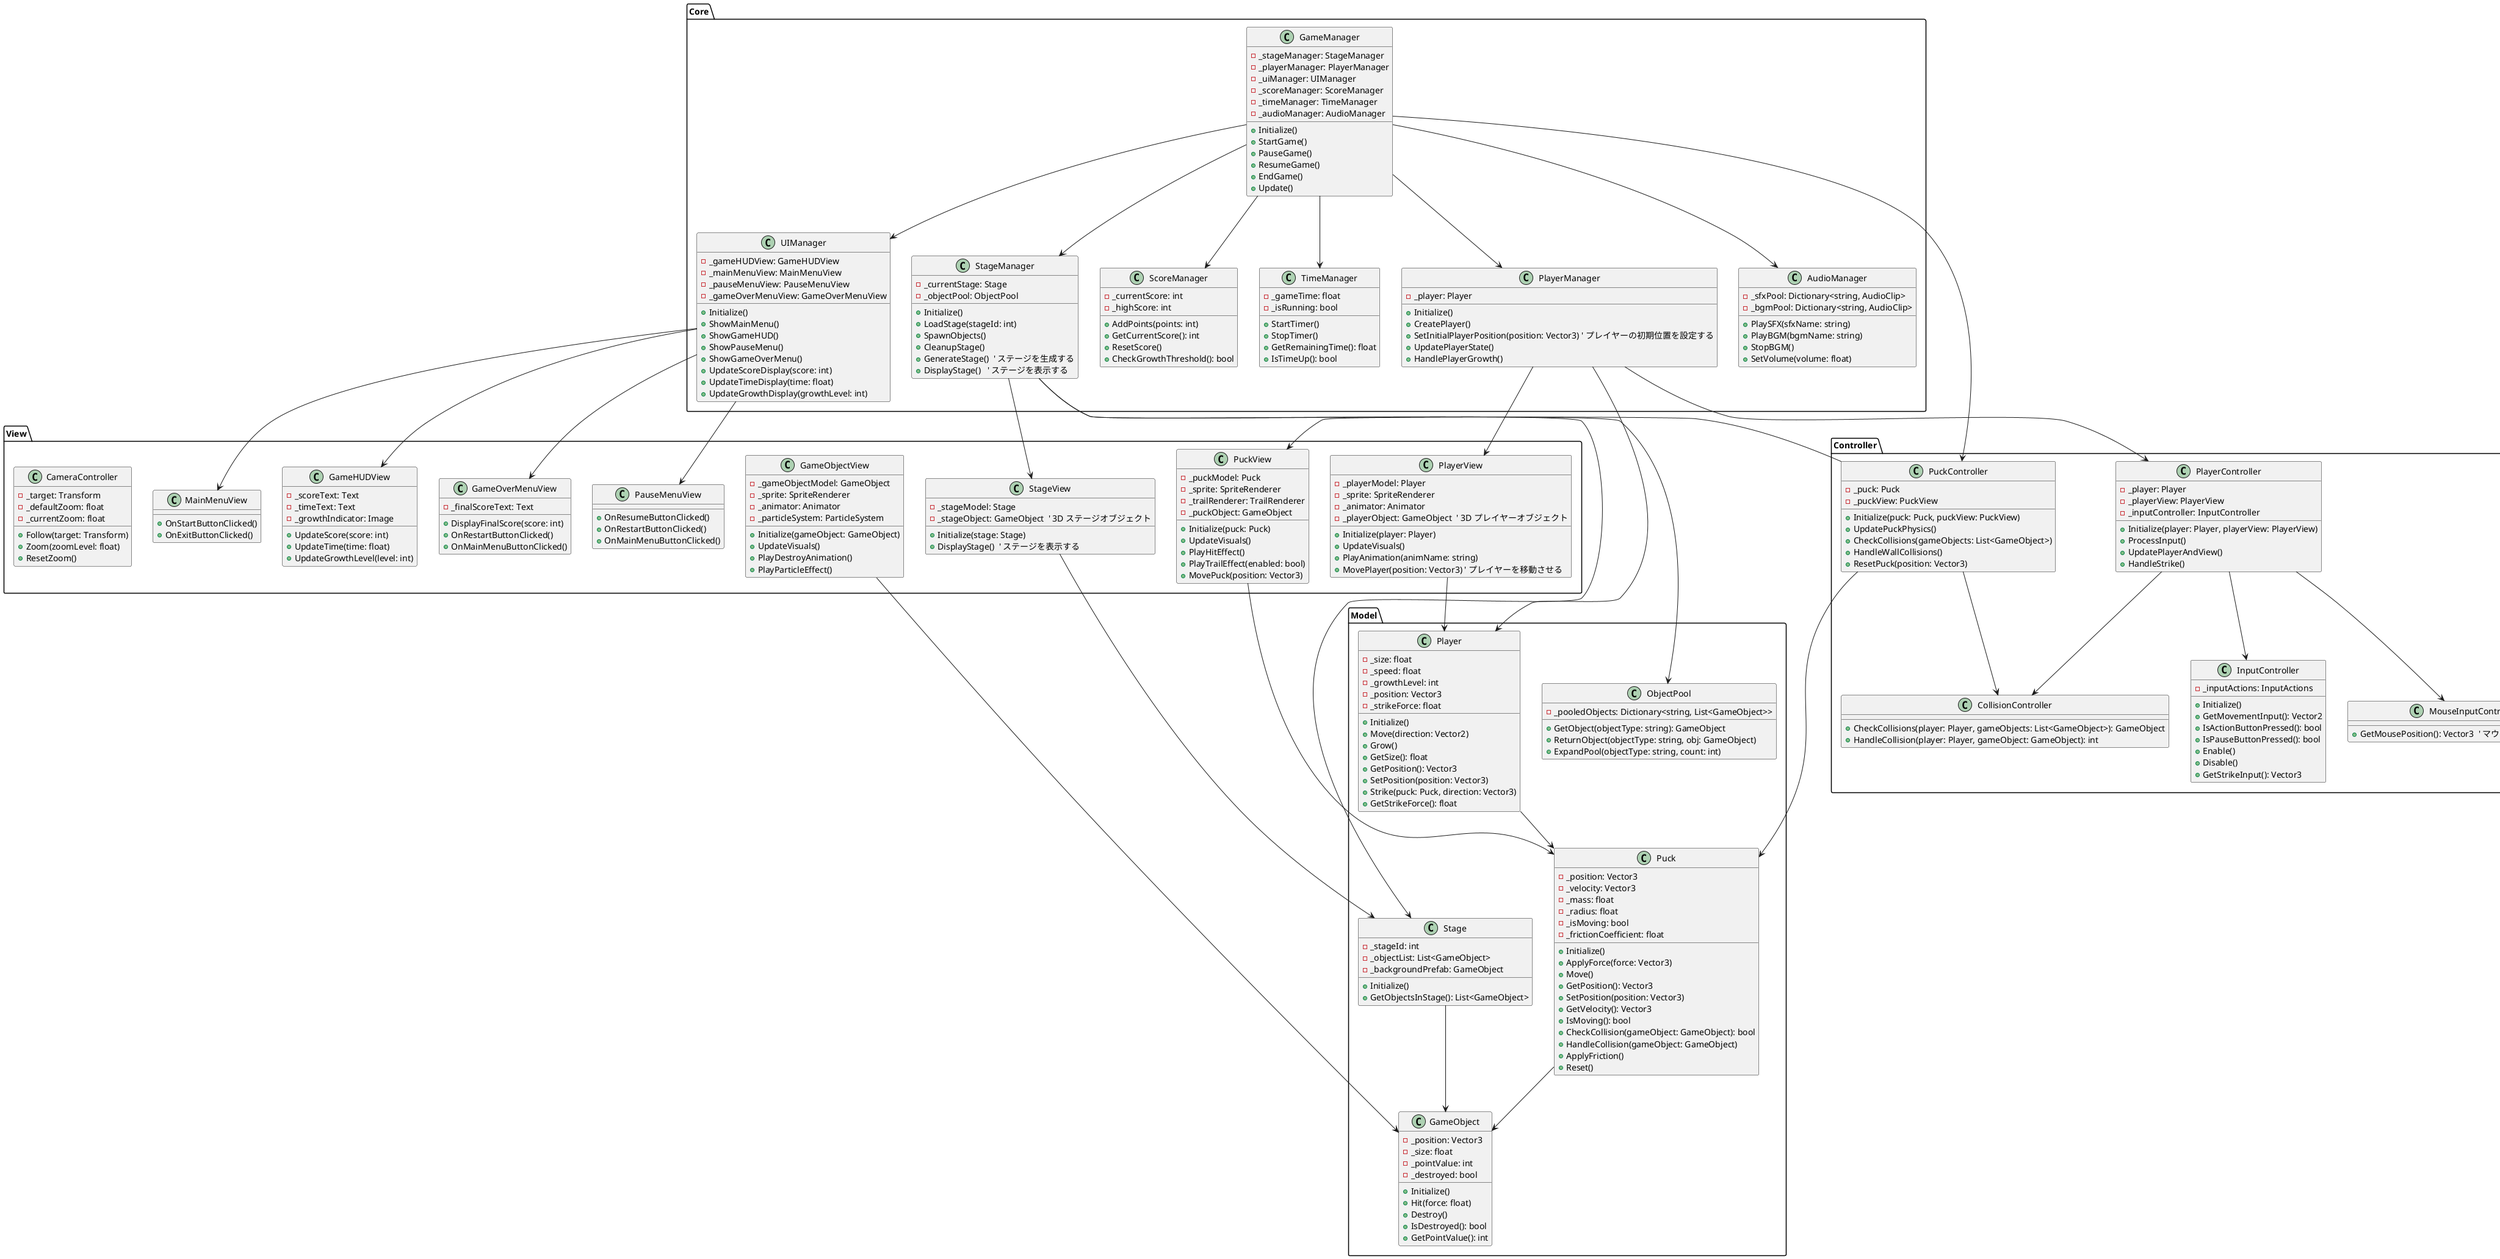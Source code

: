@startuml HockeyGameArchitecture

package "Core" {
  class GameManager {
    - _stageManager: StageManager
    - _playerManager: PlayerManager
    - _uiManager: UIManager
    - _scoreManager: ScoreManager
    - _timeManager: TimeManager
    - _audioManager: AudioManager
    + Initialize()
    + StartGame()
    + PauseGame()
    + ResumeGame()
    + EndGame()
    + Update()
  }

  class StageManager {
    - _currentStage: Stage
    - _objectPool: ObjectPool
    + Initialize()
    + LoadStage(stageId: int)
    + SpawnObjects()
    + CleanupStage()
    + GenerateStage()  ' ステージを生成する
    + DisplayStage()   ' ステージを表示する
  }

  class PlayerManager {
    - _player: Player
    + Initialize()
    + CreatePlayer()
    + SetInitialPlayerPosition(position: Vector3) ' プレイヤーの初期位置を設定する
    + UpdatePlayerState()
    + HandlePlayerGrowth()
  }

  class ScoreManager {
    - _currentScore: int
    - _highScore: int
    + AddPoints(points: int)
    + GetCurrentScore(): int
    + ResetScore()
    + CheckGrowthThreshold(): bool
  }

  class TimeManager {
    - _gameTime: float
    - _isRunning: bool
    + StartTimer()
    + StopTimer()
    + GetRemainingTime(): float
    + IsTimeUp(): bool
  }

  class UIManager {
    - _gameHUDView: GameHUDView
    - _mainMenuView: MainMenuView
    - _pauseMenuView: PauseMenuView
    - _gameOverMenuView: GameOverMenuView
    + Initialize()
    + ShowMainMenu()
    + ShowGameHUD()
    + ShowPauseMenu()
    + ShowGameOverMenu()
    + UpdateScoreDisplay(score: int)
    + UpdateTimeDisplay(time: float)
    + UpdateGrowthDisplay(growthLevel: int)
  }
  
  class AudioManager {
    - _sfxPool: Dictionary<string, AudioClip>
    - _bgmPool: Dictionary<string, AudioClip>
    + PlaySFX(sfxName: string)
    + PlayBGM(bgmName: string)
    + StopBGM()
    + SetVolume(volume: float)
  }
}

package "Model" {
  class Player {
    - _size: float
    - _speed: float
    - _growthLevel: int
    - _position: Vector3
    - _strikeForce: float
    + Initialize()
    + Move(direction: Vector2)
    + Grow()
    + GetSize(): float
    + GetPosition(): Vector3
    + SetPosition(position: Vector3)
    + Strike(puck: Puck, direction: Vector3)
    + GetStrikeForce(): float
  }

  class Stage {
    - _stageId: int
    - _objectList: List<GameObject>
    - _backgroundPrefab: GameObject
    + Initialize()
    + GetObjectsInStage(): List<GameObject>
  }

  class GameObject {
    - _position: Vector3
    - _size: float
    - _pointValue: int
    - _destroyed: bool
    + Initialize()
    + Hit(force: float)
    + Destroy()
    + IsDestroyed(): bool
    + GetPointValue(): int
  }

  class ObjectPool {
    - _pooledObjects: Dictionary<string, List<GameObject>>
    + GetObject(objectType: string): GameObject
    + ReturnObject(objectType: string, obj: GameObject)
    + ExpandPool(objectType: string, count: int)
  }

  class Puck {
    - _position: Vector3
    - _velocity: Vector3
    - _mass: float
    - _radius: float
    - _isMoving: bool
    - _frictionCoefficient: float
    + Initialize()
    + ApplyForce(force: Vector3)
    + Move()
    + GetPosition(): Vector3
    + SetPosition(position: Vector3)
    + GetVelocity(): Vector3
    + IsMoving(): bool
    + CheckCollision(gameObject: GameObject): bool
    + HandleCollision(gameObject: GameObject)
    + ApplyFriction()
    + Reset()
  }
}

package "View" {
  class PlayerView {
    - _playerModel: Player
    - _sprite: SpriteRenderer
    - _animator: Animator
    - _playerObject: GameObject  ' 3D プレイヤーオブジェクト
    + Initialize(player: Player)
    + UpdateVisuals()
    + PlayAnimation(animName: string)
    + MovePlayer(position: Vector3) ' プレイヤーを移動させる
  }

  class GameObjectView {
    - _gameObjectModel: GameObject
    - _sprite: SpriteRenderer
    - _animator: Animator
    - _particleSystem: ParticleSystem
    + Initialize(gameObject: GameObject)
    + UpdateVisuals()
    + PlayDestroyAnimation()
    + PlayParticleEffect()
  }

  class PuckView {
    - _puckModel: Puck
    - _sprite: SpriteRenderer
    - _trailRenderer: TrailRenderer
    - _puckObject: GameObject
    + Initialize(puck: Puck)
    + UpdateVisuals()
    + PlayHitEffect()
    + PlayTrailEffect(enabled: bool)
    + MovePuck(position: Vector3)
  }

  class GameHUDView {
    - _scoreText: Text
    - _timeText: Text
    - _growthIndicator: Image
    + UpdateScore(score: int)
    + UpdateTime(time: float)
    + UpdateGrowthLevel(level: int)
  }

  class MainMenuView {
    + OnStartButtonClicked()
    + OnExitButtonClicked()
  }

  class PauseMenuView {
    + OnResumeButtonClicked()
    + OnRestartButtonClicked()
    + OnMainMenuButtonClicked()
  }

  class GameOverMenuView {
    - _finalScoreText: Text
    + DisplayFinalScore(score: int)
    + OnRestartButtonClicked()
    + OnMainMenuButtonClicked()
  }

  class StageView {
    - _stageModel: Stage
    - _stageObject: GameObject  ' 3D ステージオブジェクト
    + Initialize(stage: Stage)
    + DisplayStage()  ' ステージを表示する
  }

  class CameraController {
    - _target: Transform
    - _defaultZoom: float
    - _currentZoom: float
    + Follow(target: Transform)
    + Zoom(zoomLevel: float)
    + ResetZoom()
  }
}

package "Controller" {
  class InputController {
    - _inputActions: InputActions
    + Initialize()
    + GetMovementInput(): Vector2
    + IsActionButtonPressed(): bool
    + IsPauseButtonPressed(): bool
    + Enable()
    + Disable()
    + GetStrikeInput(): Vector3
  }

  class PlayerController {
    - _player: Player
    - _playerView: PlayerView
    - _inputController: InputController
    + Initialize(player: Player, playerView: PlayerView)
    + ProcessInput()
    + UpdatePlayerAndView()
    + HandleStrike()
  }

  class PuckController {
    - _puck: Puck
    - _puckView: PuckView
    + Initialize(puck: Puck, puckView: PuckView)
    + UpdatePuckPhysics()
    + CheckCollisions(gameObjects: List<GameObject>)
    + HandleWallCollisions()
    + ResetPuck(position: Vector3)
  }

  class CollisionController {
    + CheckCollisions(player: Player, gameObjects: List<GameObject>): GameObject
    + HandleCollision(player: Player, gameObject: GameObject): int
  }

  class MouseInputController {
    + GetMousePosition(): Vector3  ' マウスの位置を取得する
  }
}

' Core relationships
GameManager --> StageManager
GameManager --> PlayerManager
GameManager --> UIManager
GameManager --> ScoreManager
GameManager --> TimeManager
GameManager --> AudioManager
GameManager --> PuckController

' Model relationships
PlayerManager --> Player
StageManager --> Stage
StageManager --> ObjectPool
Stage --> GameObject
Player --> Puck
Puck --> GameObject

' View relationships
PlayerManager --> PlayerView
UIManager --> GameHUDView
UIManager --> MainMenuView
UIManager --> PauseMenuView
UIManager --> GameOverMenuView
StageManager --> StageView
PuckController --> PuckView

' Controller relationships
PlayerManager --> PlayerController
PlayerController --> InputController
PlayerController --> CollisionController
PlayerController --> MouseInputController
PuckController --> Puck
PuckController --> CollisionController

' Model-View relationships
PlayerView --> Player
GameObjectView --> GameObject
StageView --> Stage
PuckView --> Puck

@enduml